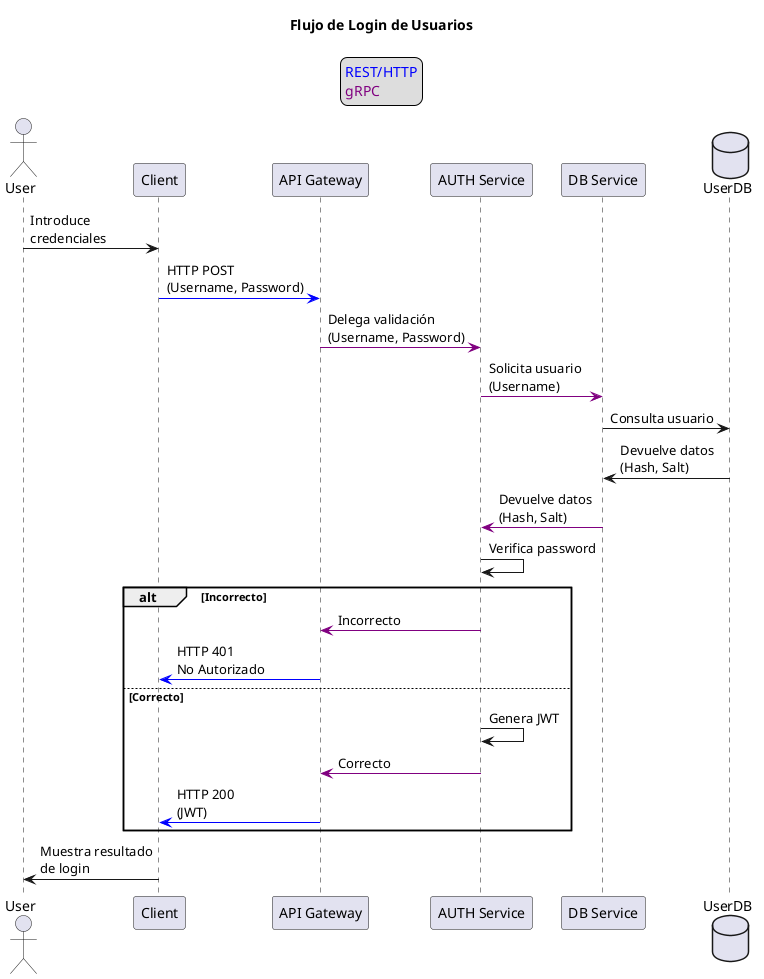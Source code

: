 @startuml

title "Flujo de Login de Usuarios"

actor User as user
participant "Client" as client
participant "API Gateway" as gateway
participant "AUTH Service" as auth
participant "DB Service" as db
database "UserDB" as userDB

user->client: Introduce\ncredenciales
client-[#blue]>gateway: HTTP POST\n(Username, Password)
gateway-[#purple]>auth: Delega validación\n(Username, Password)
auth-[#purple]>db: Solicita usuario\n(Username)
db->userDB: Consulta usuario
userDB->db: Devuelve datos\n(Hash, Salt)
db-[#purple]>auth: Devuelve datos\n(Hash, Salt)

auth->auth: Verifica password

alt Incorrecto
  auth-[#purple]>gateway: Incorrecto
  gateway-[#blue]>client: HTTP 401\nNo Autorizado
else Correcto
  auth->auth: Genera JWT
  auth-[#purple]>gateway: Correcto
  gateway-[#blue]>client: HTTP 200\n(JWT)
end

client->user: Muestra resultado\nde login

legend top
  <color:blue>REST/HTTP</color>
  <color:purple>gRPC</color>
end legend

@enduml